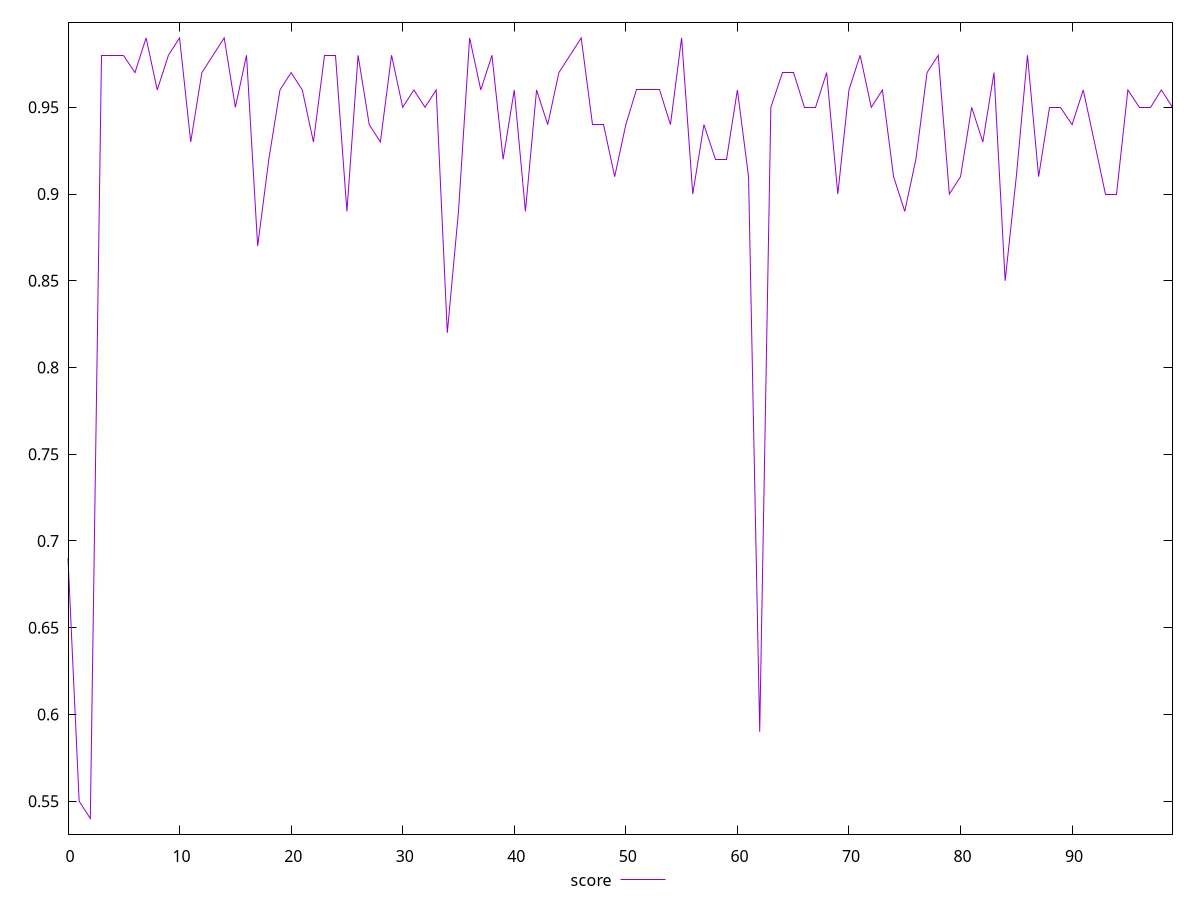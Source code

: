 reset

$score <<EOF
0 0.69
1 0.55
2 0.54
3 0.98
4 0.98
5 0.98
6 0.97
7 0.99
8 0.96
9 0.98
10 0.99
11 0.93
12 0.97
13 0.98
14 0.99
15 0.95
16 0.98
17 0.87
18 0.92
19 0.96
20 0.97
21 0.96
22 0.93
23 0.98
24 0.98
25 0.89
26 0.98
27 0.94
28 0.93
29 0.98
30 0.95
31 0.96
32 0.95
33 0.96
34 0.82
35 0.89
36 0.99
37 0.96
38 0.98
39 0.92
40 0.96
41 0.89
42 0.96
43 0.94
44 0.97
45 0.98
46 0.99
47 0.94
48 0.94
49 0.91
50 0.94
51 0.96
52 0.96
53 0.96
54 0.94
55 0.99
56 0.9
57 0.94
58 0.92
59 0.92
60 0.96
61 0.91
62 0.59
63 0.95
64 0.97
65 0.97
66 0.95
67 0.95
68 0.97
69 0.9
70 0.96
71 0.98
72 0.95
73 0.96
74 0.91
75 0.89
76 0.92
77 0.97
78 0.98
79 0.9
80 0.91
81 0.95
82 0.93
83 0.97
84 0.85
85 0.91
86 0.98
87 0.91
88 0.95
89 0.95
90 0.94
91 0.96
92 0.93
93 0.9
94 0.9
95 0.96
96 0.95
97 0.95
98 0.96
99 0.95
EOF

set key outside below
set xrange [0:99]
set yrange [0.531:0.999]
set trange [0.531:0.999]
set terminal svg size 640, 500 enhanced background rgb 'white'
set output "report/report_00029_2021-02-24T13-36-40.390Z/mainthread-work-breakdown/samples/agenda/score/values.svg"

plot $score title "score" with line

reset
